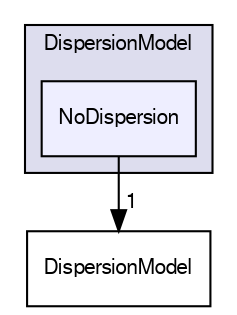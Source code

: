 digraph "src/lagrangian/intermediate/submodels/Kinematic/DispersionModel/NoDispersion" {
  bgcolor=transparent;
  compound=true
  node [ fontsize="10", fontname="FreeSans"];
  edge [ labelfontsize="10", labelfontname="FreeSans"];
  subgraph clusterdir_1a1b0db6ee4be96508c5925195e4b1da {
    graph [ bgcolor="#ddddee", pencolor="black", label="DispersionModel" fontname="FreeSans", fontsize="10", URL="dir_1a1b0db6ee4be96508c5925195e4b1da.html"]
  dir_3bbc35f092d05a98574ef1a4bdc48429 [shape=box, label="NoDispersion", style="filled", fillcolor="#eeeeff", pencolor="black", URL="dir_3bbc35f092d05a98574ef1a4bdc48429.html"];
  }
  dir_6d2491821f2143f59278e5b5f1498c55 [shape=box label="DispersionModel" URL="dir_6d2491821f2143f59278e5b5f1498c55.html"];
  dir_3bbc35f092d05a98574ef1a4bdc48429->dir_6d2491821f2143f59278e5b5f1498c55 [headlabel="1", labeldistance=1.5 headhref="dir_001335_001334.html"];
}
